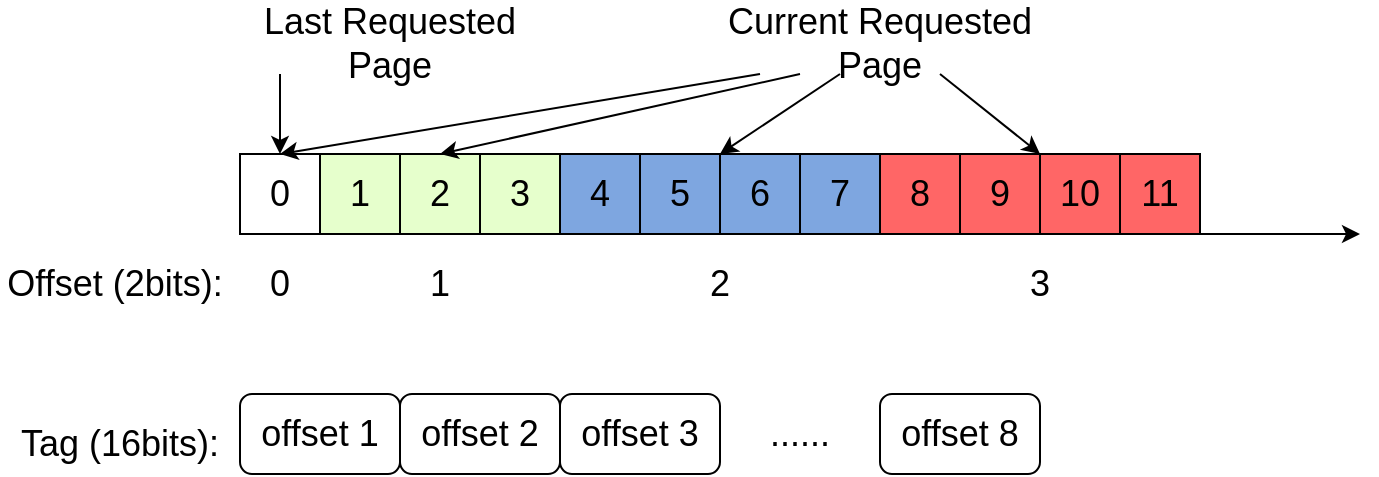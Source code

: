 <mxfile version="20.0.1" type="github">
  <diagram id="BhduEACf9QT8ksDnJrBs" name="Page-1">
    <mxGraphModel dx="1038" dy="579" grid="1" gridSize="10" guides="1" tooltips="1" connect="1" arrows="1" fold="1" page="1" pageScale="1" pageWidth="827" pageHeight="1169" math="0" shadow="0">
      <root>
        <mxCell id="0" />
        <mxCell id="1" parent="0" />
        <mxCell id="zS0dPytwXjHGWyweTazr-2" value="&lt;font style=&quot;font-size: 18px;&quot;&gt;0&lt;/font&gt;" style="whiteSpace=wrap;html=1;aspect=fixed;" vertex="1" parent="1">
          <mxGeometry x="200" y="80" width="40" height="40" as="geometry" />
        </mxCell>
        <mxCell id="zS0dPytwXjHGWyweTazr-3" value="&lt;font style=&quot;font-size: 18px;&quot;&gt;1&lt;/font&gt;" style="whiteSpace=wrap;html=1;aspect=fixed;fillColor=#E6FFCC;" vertex="1" parent="1">
          <mxGeometry x="240" y="80" width="40" height="40" as="geometry" />
        </mxCell>
        <mxCell id="zS0dPytwXjHGWyweTazr-4" value="&lt;font style=&quot;font-size: 18px;&quot;&gt;2&lt;/font&gt;" style="whiteSpace=wrap;html=1;aspect=fixed;fillColor=#E6FFCC;" vertex="1" parent="1">
          <mxGeometry x="280" y="80" width="40" height="40" as="geometry" />
        </mxCell>
        <mxCell id="zS0dPytwXjHGWyweTazr-5" value="&lt;font style=&quot;font-size: 18px;&quot;&gt;3&lt;/font&gt;" style="whiteSpace=wrap;html=1;aspect=fixed;fillColor=#E6FFCC;" vertex="1" parent="1">
          <mxGeometry x="320" y="80" width="40" height="40" as="geometry" />
        </mxCell>
        <mxCell id="zS0dPytwXjHGWyweTazr-6" value="&lt;font style=&quot;font-size: 18px;&quot;&gt;4&lt;/font&gt;" style="whiteSpace=wrap;html=1;aspect=fixed;fillColor=#7EA6E0;" vertex="1" parent="1">
          <mxGeometry x="360" y="80" width="40" height="40" as="geometry" />
        </mxCell>
        <mxCell id="zS0dPytwXjHGWyweTazr-7" value="&lt;font style=&quot;font-size: 18px;&quot;&gt;5&lt;/font&gt;" style="whiteSpace=wrap;html=1;aspect=fixed;fillColor=#7EA6E0;" vertex="1" parent="1">
          <mxGeometry x="400" y="80" width="40" height="40" as="geometry" />
        </mxCell>
        <mxCell id="zS0dPytwXjHGWyweTazr-8" value="&lt;font style=&quot;font-size: 18px;&quot;&gt;6&lt;/font&gt;" style="whiteSpace=wrap;html=1;aspect=fixed;fillColor=#7EA6E0;" vertex="1" parent="1">
          <mxGeometry x="440" y="80" width="40" height="40" as="geometry" />
        </mxCell>
        <mxCell id="zS0dPytwXjHGWyweTazr-9" value="&lt;font style=&quot;font-size: 18px;&quot;&gt;7&lt;/font&gt;" style="whiteSpace=wrap;html=1;aspect=fixed;fillColor=#7EA6E0;" vertex="1" parent="1">
          <mxGeometry x="480" y="80" width="40" height="40" as="geometry" />
        </mxCell>
        <mxCell id="zS0dPytwXjHGWyweTazr-10" value="&lt;font style=&quot;font-size: 18px;&quot;&gt;8&lt;/font&gt;" style="whiteSpace=wrap;html=1;aspect=fixed;fillColor=#FF6666;" vertex="1" parent="1">
          <mxGeometry x="520" y="80" width="40" height="40" as="geometry" />
        </mxCell>
        <mxCell id="zS0dPytwXjHGWyweTazr-11" value="&lt;font style=&quot;font-size: 18px;&quot;&gt;9&lt;/font&gt;" style="whiteSpace=wrap;html=1;aspect=fixed;fillColor=#FF6666;" vertex="1" parent="1">
          <mxGeometry x="560" y="80" width="40" height="40" as="geometry" />
        </mxCell>
        <mxCell id="zS0dPytwXjHGWyweTazr-12" value="&lt;font style=&quot;font-size: 18px;&quot;&gt;10&lt;/font&gt;" style="whiteSpace=wrap;html=1;aspect=fixed;fillColor=#FF6666;" vertex="1" parent="1">
          <mxGeometry x="600" y="80" width="40" height="40" as="geometry" />
        </mxCell>
        <mxCell id="zS0dPytwXjHGWyweTazr-13" value="&lt;font style=&quot;font-size: 18px;&quot;&gt;11&lt;/font&gt;" style="whiteSpace=wrap;html=1;aspect=fixed;fillColor=#FF6666;" vertex="1" parent="1">
          <mxGeometry x="640" y="80" width="40" height="40" as="geometry" />
        </mxCell>
        <mxCell id="zS0dPytwXjHGWyweTazr-14" value="Offset (2bits):&amp;nbsp;" style="text;html=1;strokeColor=none;fillColor=none;align=center;verticalAlign=middle;whiteSpace=wrap;rounded=0;fontSize=18;" vertex="1" parent="1">
          <mxGeometry x="80" y="130" width="120" height="30" as="geometry" />
        </mxCell>
        <mxCell id="zS0dPytwXjHGWyweTazr-16" value="0" style="text;html=1;strokeColor=none;fillColor=none;align=center;verticalAlign=middle;whiteSpace=wrap;rounded=0;fontSize=18;" vertex="1" parent="1">
          <mxGeometry x="190" y="130" width="60" height="30" as="geometry" />
        </mxCell>
        <mxCell id="zS0dPytwXjHGWyweTazr-17" value="1" style="text;html=1;strokeColor=none;fillColor=none;align=center;verticalAlign=middle;whiteSpace=wrap;rounded=0;fontSize=18;" vertex="1" parent="1">
          <mxGeometry x="270" y="130" width="60" height="30" as="geometry" />
        </mxCell>
        <mxCell id="zS0dPytwXjHGWyweTazr-18" value="2" style="text;html=1;strokeColor=none;fillColor=none;align=center;verticalAlign=middle;whiteSpace=wrap;rounded=0;fontSize=18;" vertex="1" parent="1">
          <mxGeometry x="410" y="130" width="60" height="30" as="geometry" />
        </mxCell>
        <mxCell id="zS0dPytwXjHGWyweTazr-19" value="3" style="text;html=1;strokeColor=none;fillColor=none;align=center;verticalAlign=middle;whiteSpace=wrap;rounded=0;fontSize=18;" vertex="1" parent="1">
          <mxGeometry x="570" y="130" width="60" height="30" as="geometry" />
        </mxCell>
        <mxCell id="zS0dPytwXjHGWyweTazr-20" value="" style="endArrow=classic;html=1;rounded=0;fontSize=18;" edge="1" parent="1">
          <mxGeometry width="50" height="50" relative="1" as="geometry">
            <mxPoint x="200" y="120" as="sourcePoint" />
            <mxPoint x="760" y="120" as="targetPoint" />
          </mxGeometry>
        </mxCell>
        <mxCell id="zS0dPytwXjHGWyweTazr-21" value="Last Requested Page" style="text;html=1;strokeColor=none;fillColor=none;align=center;verticalAlign=middle;whiteSpace=wrap;rounded=0;fontSize=18;" vertex="1" parent="1">
          <mxGeometry x="200" y="10" width="150" height="30" as="geometry" />
        </mxCell>
        <mxCell id="zS0dPytwXjHGWyweTazr-22" value="" style="endArrow=classic;html=1;rounded=0;fontSize=18;entryX=0.5;entryY=0;entryDx=0;entryDy=0;" edge="1" parent="1" target="zS0dPytwXjHGWyweTazr-2">
          <mxGeometry width="50" height="50" relative="1" as="geometry">
            <mxPoint x="220" y="40" as="sourcePoint" />
            <mxPoint x="270" y="-10" as="targetPoint" />
          </mxGeometry>
        </mxCell>
        <mxCell id="zS0dPytwXjHGWyweTazr-23" value="Current Requested Page" style="text;html=1;strokeColor=none;fillColor=none;align=center;verticalAlign=middle;whiteSpace=wrap;rounded=0;fontSize=18;" vertex="1" parent="1">
          <mxGeometry x="440" y="10" width="160" height="30" as="geometry" />
        </mxCell>
        <mxCell id="zS0dPytwXjHGWyweTazr-24" value="" style="endArrow=classic;html=1;rounded=0;fontSize=18;entryX=0.5;entryY=0;entryDx=0;entryDy=0;" edge="1" parent="1" target="zS0dPytwXjHGWyweTazr-2">
          <mxGeometry width="50" height="50" relative="1" as="geometry">
            <mxPoint x="460" y="40" as="sourcePoint" />
            <mxPoint x="510" y="-10" as="targetPoint" />
          </mxGeometry>
        </mxCell>
        <mxCell id="zS0dPytwXjHGWyweTazr-25" value="" style="endArrow=classic;html=1;rounded=0;fontSize=18;entryX=0.5;entryY=0;entryDx=0;entryDy=0;" edge="1" parent="1" target="zS0dPytwXjHGWyweTazr-4">
          <mxGeometry width="50" height="50" relative="1" as="geometry">
            <mxPoint x="480" y="40" as="sourcePoint" />
            <mxPoint x="530" y="-10" as="targetPoint" />
          </mxGeometry>
        </mxCell>
        <mxCell id="zS0dPytwXjHGWyweTazr-26" value="" style="endArrow=classic;html=1;rounded=0;fontSize=18;entryX=0;entryY=0;entryDx=0;entryDy=0;" edge="1" parent="1" target="zS0dPytwXjHGWyweTazr-8">
          <mxGeometry width="50" height="50" relative="1" as="geometry">
            <mxPoint x="500" y="40" as="sourcePoint" />
            <mxPoint x="550" y="-10" as="targetPoint" />
          </mxGeometry>
        </mxCell>
        <mxCell id="zS0dPytwXjHGWyweTazr-27" value="" style="endArrow=classic;html=1;rounded=0;fontSize=18;entryX=0;entryY=0;entryDx=0;entryDy=0;" edge="1" parent="1" target="zS0dPytwXjHGWyweTazr-12">
          <mxGeometry width="50" height="50" relative="1" as="geometry">
            <mxPoint x="550" y="40" as="sourcePoint" />
            <mxPoint x="600" y="-10" as="targetPoint" />
          </mxGeometry>
        </mxCell>
        <mxCell id="zS0dPytwXjHGWyweTazr-28" value="Tag (16bits):" style="text;html=1;strokeColor=none;fillColor=none;align=center;verticalAlign=middle;whiteSpace=wrap;rounded=0;fontSize=18;" vertex="1" parent="1">
          <mxGeometry x="80" y="210" width="120" height="30" as="geometry" />
        </mxCell>
        <mxCell id="zS0dPytwXjHGWyweTazr-29" value="offset 1" style="rounded=1;whiteSpace=wrap;html=1;fontSize=18;fillColor=none;" vertex="1" parent="1">
          <mxGeometry x="200" y="200" width="80" height="40" as="geometry" />
        </mxCell>
        <mxCell id="zS0dPytwXjHGWyweTazr-30" value="offset 2" style="rounded=1;whiteSpace=wrap;html=1;fontSize=18;fillColor=none;" vertex="1" parent="1">
          <mxGeometry x="280" y="200" width="80" height="40" as="geometry" />
        </mxCell>
        <mxCell id="zS0dPytwXjHGWyweTazr-31" value="offset 3" style="rounded=1;whiteSpace=wrap;html=1;fontSize=18;fillColor=none;" vertex="1" parent="1">
          <mxGeometry x="360" y="200" width="80" height="40" as="geometry" />
        </mxCell>
        <mxCell id="zS0dPytwXjHGWyweTazr-32" value="offset 8" style="rounded=1;whiteSpace=wrap;html=1;fontSize=18;fillColor=none;" vertex="1" parent="1">
          <mxGeometry x="520" y="200" width="80" height="40" as="geometry" />
        </mxCell>
        <mxCell id="zS0dPytwXjHGWyweTazr-33" value="......" style="text;html=1;strokeColor=none;fillColor=none;align=center;verticalAlign=middle;whiteSpace=wrap;rounded=0;fontSize=18;" vertex="1" parent="1">
          <mxGeometry x="450" y="205" width="60" height="30" as="geometry" />
        </mxCell>
      </root>
    </mxGraphModel>
  </diagram>
</mxfile>
